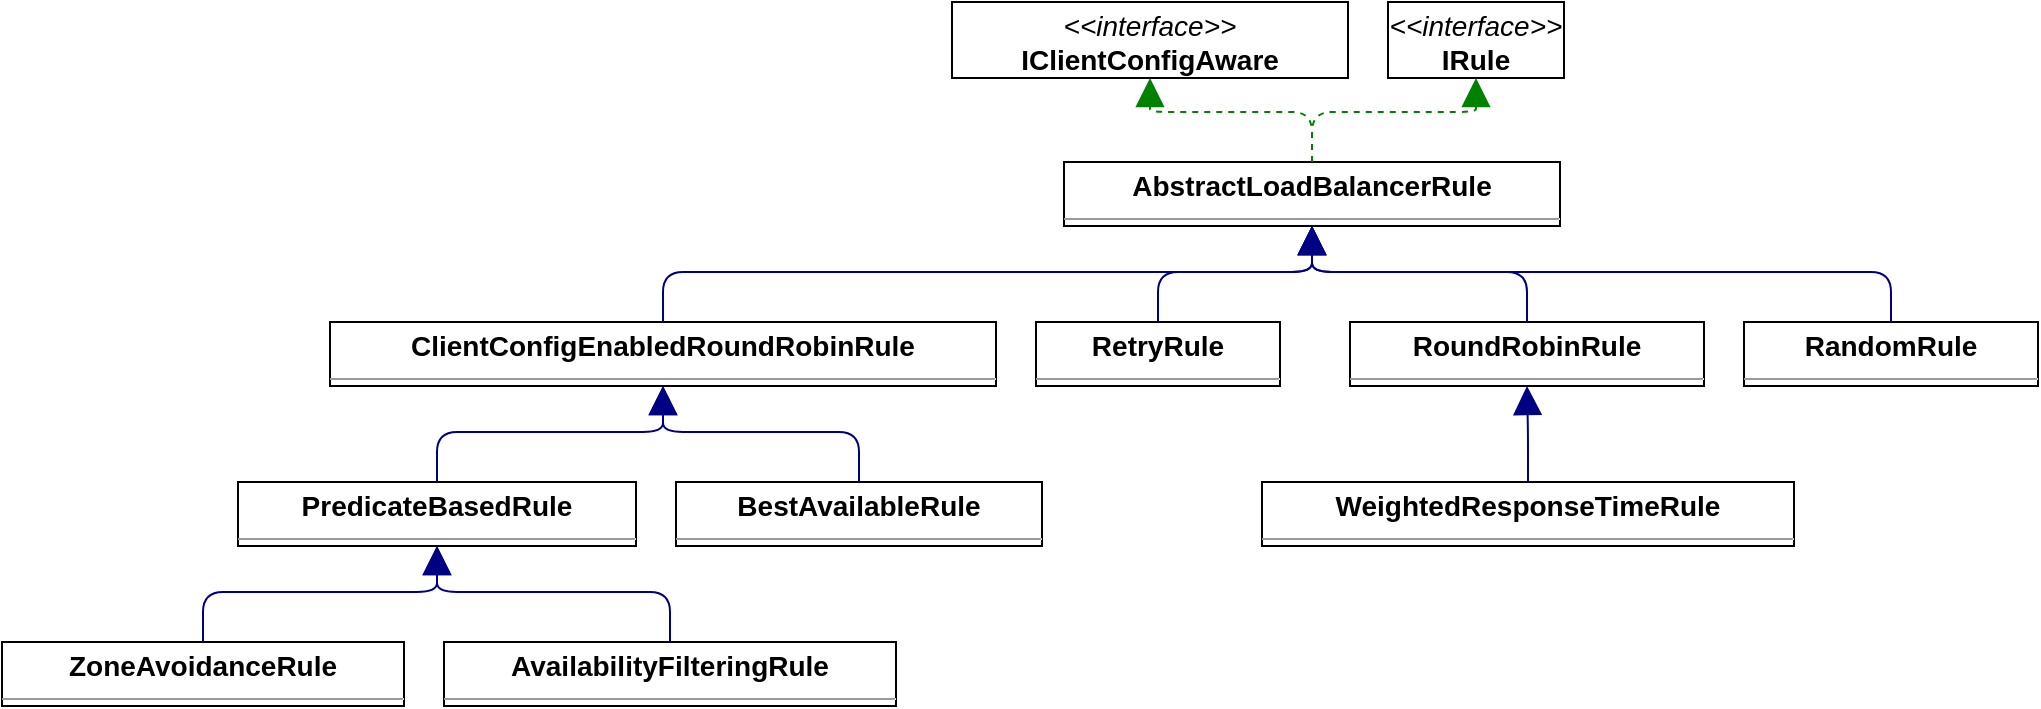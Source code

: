 <mxGraphModel dx="0" dy="0" grid="1" gridSize="10" guides="1" tooltips="1" connect="1" arrows="1" fold="1" page="0" pageScale="1" background="none" math="0" shadow="0">
  <root>
    <mxCell id="0" />
    <mxCell id="1" parent="0" />
    <mxCell id="node0" parent="1" vertex="1" value="&lt;p style=&quot;margin:0px;margin-top:4px;text-align:center;&quot;&gt;&lt;b&gt;AbstractLoadBalancerRule&lt;/b&gt;&lt;/p&gt;&lt;hr size=&quot;1&quot;/&gt;" style="verticalAlign=top;align=left;overflow=fill;fontSize=14;fontFamily=Helvetica;html=1;rounded=0;shadow=0;comic=0;labelBackgroundColor=none;strokeWidth=1;">
      <mxGeometry x="364" y="65" width="248" height="32" as="geometry" />
    </mxCell>
    <mxCell id="node4" parent="1" vertex="1" value="&lt;p style=&quot;margin:0px;margin-top:4px;text-align:center;&quot;&gt;&lt;b&gt;AvailabilityFilteringRule&lt;/b&gt;&lt;/p&gt;&lt;hr size=&quot;1&quot;/&gt;" style="verticalAlign=top;align=left;overflow=fill;fontSize=14;fontFamily=Helvetica;html=1;rounded=0;shadow=0;comic=0;labelBackgroundColor=none;strokeWidth=1;">
      <mxGeometry x="54" y="305" width="226" height="32" as="geometry" />
    </mxCell>
    <mxCell id="node8" parent="1" vertex="1" value="&lt;p style=&quot;margin:0px;margin-top:4px;text-align:center;&quot;&gt;&lt;b&gt;BestAvailableRule&lt;/b&gt;&lt;/p&gt;&lt;hr size=&quot;1&quot;/&gt;" style="verticalAlign=top;align=left;overflow=fill;fontSize=14;fontFamily=Helvetica;html=1;rounded=0;shadow=0;comic=0;labelBackgroundColor=none;strokeWidth=1;">
      <mxGeometry x="170" y="225" width="183" height="32" as="geometry" />
    </mxCell>
    <mxCell id="node10" parent="1" vertex="1" value="&lt;p style=&quot;margin:0px;margin-top:4px;text-align:center;&quot;&gt;&lt;b&gt;ClientConfigEnabledRoundRobinRule&lt;/b&gt;&lt;/p&gt;&lt;hr size=&quot;1&quot;/&gt;" style="verticalAlign=top;align=left;overflow=fill;fontSize=14;fontFamily=Helvetica;html=1;rounded=0;shadow=0;comic=0;labelBackgroundColor=none;strokeWidth=1;">
      <mxGeometry x="-3" y="145" width="333" height="32" as="geometry" />
    </mxCell>
    <mxCell id="node2" parent="1" vertex="1" value="&lt;p style=&quot;margin:0px;margin-top:4px;text-align:center;&quot;&gt;&lt;i&gt;&amp;lt;&amp;lt;interface&amp;gt;&amp;gt;&lt;/i&gt;&lt;br/&gt;&lt;b&gt;IClientConfigAware&lt;/b&gt;&lt;/p&gt;&lt;hr size=&quot;1&quot;/&gt;" style="verticalAlign=top;align=left;overflow=fill;fontSize=14;fontFamily=Helvetica;html=1;rounded=0;shadow=0;comic=0;labelBackgroundColor=none;strokeWidth=1;">
      <mxGeometry x="308" y="-15" width="198" height="38" as="geometry" />
    </mxCell>
    <mxCell id="node1" parent="1" vertex="1" value="&lt;p style=&quot;margin:0px;margin-top:4px;text-align:center;&quot;&gt;&lt;i&gt;&amp;lt;&amp;lt;interface&amp;gt;&amp;gt;&lt;/i&gt;&lt;br/&gt;&lt;b&gt;IRule&lt;/b&gt;&lt;/p&gt;&lt;hr size=&quot;1&quot;/&gt;" style="verticalAlign=top;align=left;overflow=fill;fontSize=14;fontFamily=Helvetica;html=1;rounded=0;shadow=0;comic=0;labelBackgroundColor=none;strokeWidth=1;">
      <mxGeometry x="526" y="-15" width="88" height="38" as="geometry" />
    </mxCell>
    <mxCell id="node6" parent="1" vertex="1" value="&lt;p style=&quot;margin:0px;margin-top:4px;text-align:center;&quot;&gt;&lt;b&gt;PredicateBasedRule&lt;/b&gt;&lt;/p&gt;&lt;hr size=&quot;1&quot;/&gt;" style="verticalAlign=top;align=left;overflow=fill;fontSize=14;fontFamily=Helvetica;html=1;rounded=0;shadow=0;comic=0;labelBackgroundColor=none;strokeWidth=1;">
      <mxGeometry x="-49" y="225" width="199" height="32" as="geometry" />
    </mxCell>
    <mxCell id="node3" parent="1" vertex="1" value="&lt;p style=&quot;margin:0px;margin-top:4px;text-align:center;&quot;&gt;&lt;b&gt;RandomRule&lt;/b&gt;&lt;/p&gt;&lt;hr size=&quot;1&quot;/&gt;" style="verticalAlign=top;align=left;overflow=fill;fontSize=14;fontFamily=Helvetica;html=1;rounded=0;shadow=0;comic=0;labelBackgroundColor=none;strokeWidth=1;">
      <mxGeometry x="704" y="145" width="147" height="32" as="geometry" />
    </mxCell>
    <mxCell id="node9" parent="1" vertex="1" value="&lt;p style=&quot;margin:0px;margin-top:4px;text-align:center;&quot;&gt;&lt;b&gt;RetryRule&lt;/b&gt;&lt;/p&gt;&lt;hr size=&quot;1&quot;/&gt;" style="verticalAlign=top;align=left;overflow=fill;fontSize=14;fontFamily=Helvetica;html=1;rounded=0;shadow=0;comic=0;labelBackgroundColor=none;strokeWidth=1;">
      <mxGeometry x="350" y="145" width="122" height="32" as="geometry" />
    </mxCell>
    <mxCell id="node5" parent="1" vertex="1" value="&lt;p style=&quot;margin:0px;margin-top:4px;text-align:center;&quot;&gt;&lt;b&gt;RoundRobinRule&lt;/b&gt;&lt;/p&gt;&lt;hr size=&quot;1&quot;/&gt;" style="verticalAlign=top;align=left;overflow=fill;fontSize=14;fontFamily=Helvetica;html=1;rounded=0;shadow=0;comic=0;labelBackgroundColor=none;strokeWidth=1;">
      <mxGeometry x="507" y="145" width="177" height="32" as="geometry" />
    </mxCell>
    <mxCell id="node11" parent="1" vertex="1" value="&lt;p style=&quot;margin:0px;margin-top:4px;text-align:center;&quot;&gt;&lt;b&gt;WeightedResponseTimeRule&lt;/b&gt;&lt;/p&gt;&lt;hr size=&quot;1&quot;/&gt;" style="verticalAlign=top;align=left;overflow=fill;fontSize=14;fontFamily=Helvetica;html=1;rounded=0;shadow=0;comic=0;labelBackgroundColor=none;strokeWidth=1;">
      <mxGeometry x="463" y="225" width="266" height="32" as="geometry" />
    </mxCell>
    <mxCell id="node7" parent="1" vertex="1" value="&lt;p style=&quot;margin:0px;margin-top:4px;text-align:center;&quot;&gt;&lt;b&gt;ZoneAvoidanceRule&lt;/b&gt;&lt;/p&gt;&lt;hr size=&quot;1&quot;/&gt;" style="verticalAlign=top;align=left;overflow=fill;fontSize=14;fontFamily=Helvetica;html=1;rounded=0;shadow=0;comic=0;labelBackgroundColor=none;strokeWidth=1;">
      <mxGeometry x="-167" y="305" width="201" height="32" as="geometry" />
    </mxCell>
    <mxCell id="edge0" edge="1" value="" parent="1" source="node0" target="node2" style="html=1;rounded=1;edgeStyle=orthogonalEdgeStyle;dashed=1;startArrow=none;endArrow=block;endSize=12;strokeColor=#008200;exitX=0.500;exitY=0.002;exitDx=0;exitDy=0;entryX=0.500;entryY=1.002;entryDx=0;entryDy=0;">
      <mxGeometry width="50" height="50" relative="1" as="geometry">
        <Array as="points">
          <mxPoint x="488" y="40" />
          <mxPoint x="407" y="40" />
        </Array>
      </mxGeometry>
    </mxCell>
    <mxCell id="edge1" edge="1" value="" parent="1" source="node0" target="node1" style="html=1;rounded=1;edgeStyle=orthogonalEdgeStyle;dashed=1;startArrow=none;endArrow=block;endSize=12;strokeColor=#008200;exitX=0.500;exitY=0.002;exitDx=0;exitDy=0;entryX=0.500;entryY=1.002;entryDx=0;entryDy=0;">
      <mxGeometry width="50" height="50" relative="1" as="geometry">
        <Array as="points">
          <mxPoint x="488" y="40" />
          <mxPoint x="570" y="40" />
        </Array>
      </mxGeometry>
    </mxCell>
    <mxCell id="edge4" edge="1" value="" parent="1" source="node4" target="node6" style="html=1;rounded=1;edgeStyle=orthogonalEdgeStyle;dashed=0;startArrow=none;endArrow=block;endSize=12;strokeColor=#000082;exitX=0.500;exitY=0.002;exitDx=0;exitDy=0;entryX=0.500;entryY=1.002;entryDx=0;entryDy=0;">
      <mxGeometry width="50" height="50" relative="1" as="geometry">
        <Array as="points">
          <mxPoint x="167" y="280" />
          <mxPoint x="50" y="280" />
        </Array>
      </mxGeometry>
    </mxCell>
    <mxCell id="edge7" edge="1" value="" parent="1" source="node8" target="node10" style="html=1;rounded=1;edgeStyle=orthogonalEdgeStyle;dashed=0;startArrow=none;endArrow=block;endSize=12;strokeColor=#000082;exitX=0.500;exitY=0.002;exitDx=0;exitDy=0;entryX=0.500;entryY=1.002;entryDx=0;entryDy=0;">
      <mxGeometry width="50" height="50" relative="1" as="geometry">
        <Array as="points">
          <mxPoint x="261" y="200" />
          <mxPoint x="164" y="200" />
        </Array>
      </mxGeometry>
    </mxCell>
    <mxCell id="edge9" edge="1" value="" parent="1" source="node10" target="node0" style="html=1;rounded=1;edgeStyle=orthogonalEdgeStyle;dashed=0;startArrow=none;endArrow=block;endSize=12;strokeColor=#000082;exitX=0.500;exitY=0.002;exitDx=0;exitDy=0;entryX=0.500;entryY=1.002;entryDx=0;entryDy=0;">
      <mxGeometry width="50" height="50" relative="1" as="geometry">
        <Array as="points">
          <mxPoint x="164" y="120" />
          <mxPoint x="488" y="120" />
        </Array>
      </mxGeometry>
    </mxCell>
    <mxCell id="edge8" edge="1" value="" parent="1" source="node6" target="node10" style="html=1;rounded=1;edgeStyle=orthogonalEdgeStyle;dashed=0;startArrow=none;endArrow=block;endSize=12;strokeColor=#000082;exitX=0.500;exitY=0.002;exitDx=0;exitDy=0;entryX=0.500;entryY=1.002;entryDx=0;entryDy=0;">
      <mxGeometry width="50" height="50" relative="1" as="geometry">
        <Array as="points">
          <mxPoint x="50" y="200" />
          <mxPoint x="164" y="200" />
        </Array>
      </mxGeometry>
    </mxCell>
    <mxCell id="edge2" edge="1" value="" parent="1" source="node3" target="node0" style="html=1;rounded=1;edgeStyle=orthogonalEdgeStyle;dashed=0;startArrow=none;endArrow=block;endSize=12;strokeColor=#000082;exitX=0.500;exitY=0.002;exitDx=0;exitDy=0;entryX=0.500;entryY=1.002;entryDx=0;entryDy=0;">
      <mxGeometry width="50" height="50" relative="1" as="geometry">
        <Array as="points">
          <mxPoint x="778" y="120" />
          <mxPoint x="488" y="120" />
        </Array>
      </mxGeometry>
    </mxCell>
    <mxCell id="edge6" edge="1" value="" parent="1" source="node9" target="node0" style="html=1;rounded=1;edgeStyle=orthogonalEdgeStyle;dashed=0;startArrow=none;endArrow=block;endSize=12;strokeColor=#000082;exitX=0.500;exitY=0.002;exitDx=0;exitDy=0;entryX=0.500;entryY=1.002;entryDx=0;entryDy=0;">
      <mxGeometry width="50" height="50" relative="1" as="geometry">
        <Array as="points">
          <mxPoint x="411" y="120" />
          <mxPoint x="488" y="120" />
        </Array>
      </mxGeometry>
    </mxCell>
    <mxCell id="edge3" edge="1" value="" parent="1" source="node5" target="node0" style="html=1;rounded=1;edgeStyle=orthogonalEdgeStyle;dashed=0;startArrow=none;endArrow=block;endSize=12;strokeColor=#000082;exitX=0.500;exitY=0.002;exitDx=0;exitDy=0;entryX=0.500;entryY=1.002;entryDx=0;entryDy=0;">
      <mxGeometry width="50" height="50" relative="1" as="geometry">
        <Array as="points">
          <mxPoint x="596" y="120" />
          <mxPoint x="488" y="120" />
        </Array>
      </mxGeometry>
    </mxCell>
    <mxCell id="edge10" edge="1" value="" parent="1" source="node11" target="node5" style="html=1;rounded=1;edgeStyle=orthogonalEdgeStyle;dashed=0;startArrow=none;endArrow=block;endSize=12;strokeColor=#000082;exitX=0.500;exitY=0.002;exitDx=0;exitDy=0;entryX=0.500;entryY=1.002;entryDx=0;entryDy=0;">
      <mxGeometry width="50" height="50" relative="1" as="geometry">
        <Array as="points" />
      </mxGeometry>
    </mxCell>
    <mxCell id="edge5" edge="1" value="" parent="1" source="node7" target="node6" style="html=1;rounded=1;edgeStyle=orthogonalEdgeStyle;dashed=0;startArrow=none;endArrow=block;endSize=12;strokeColor=#000082;exitX=0.500;exitY=0.002;exitDx=0;exitDy=0;entryX=0.500;entryY=1.002;entryDx=0;entryDy=0;">
      <mxGeometry width="50" height="50" relative="1" as="geometry">
        <Array as="points">
          <mxPoint x="-66" y="280" />
          <mxPoint x="50" y="280" />
        </Array>
      </mxGeometry>
    </mxCell>
  </root>
</mxGraphModel>
